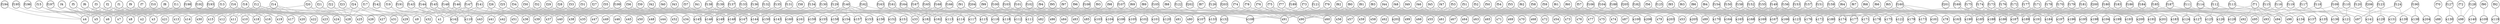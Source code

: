 graph Ammonia {
// Steady State ammonia process
node[shape=circle,fixedsize=1]
edge[color="gray", style="setlinewidth(2)"]

f1--x2	f1--x3	f1--x4	f1--x5	f1--x6	f1--x7	f1--x8	f1--x10	
f2--x2	f2--x3	f2--x4	f2--x5	f2--x6	f2--x7	f2--x8	f2--x11	
f3--x2	f3--x3	f3--x4	f3--x5	f3--x6	f3--x7	f3--x8	f3--x12	
f4--x2	f4--x3	f4--x4	f4--x5	f4--x6	f4--x7	f4--x8	f4--x13	
f5--x2	f5--x3	f5--x4	f5--x5	f5--x6	f5--x7	f5--x8	f5--x14	
f6--x2	f6--x3	f6--x4	f6--x5	f6--x6	f6--x7	f6--x8	f6--x15	
f7--x2	f7--x3	f7--x4	f7--x5	f7--x6	f7--x7	f7--x8	f7--x16	
f8--x2	f8--x3	f8--x4	f8--x5	f8--x6	f8--x7	f8--x8	f8--x17	
f9--x2	f9--x3	f9--x4	f9--x5	f9--x6	f9--x7	f9--x8	f9--x18	
f10--x2	f10--x3	f10--x4	f10--x5	f10--x6	f10--x7	f10--x8	f10--x19	
f11--x2	f11--x3	f11--x4	f11--x5	f11--x6	f11--x7	f11--x8	f11--x20	
f12--x2	f12--x3	f12--x9	f12--x10	f12--x11	f12--x12	f12--x13	f12--x14	f12--x15	f12--x16	f12--x17	f12--x18	f12--x19	f12--x20	
f13--x2	f13--x3	f13--x11	f13--x12	f13--x13	f13--x14	f13--x15	f13--x21	
f14--x2	f14--x3	f14--x16	f14--x17	f14--x18	f14--x19	f14--x20	f14--x22	
f15--x4	f15--x5	f15--x6	f15--x7	f15--x8	f15--x28	
f16--x2	f16--x3	f16--x10	f16--x11	f16--x12	f16--x13	f16--x14	f16--x15	f16--x16	f16--x17	f16--x18	f16--x19	f16--x20	f16--x30	
f17--x1	f17--x28	f17--x31	
f18--x2	f18--x3	f18--x10	f18--x11	f18--x12	f18--x13	f18--x14	f18--x15	f18--x16	f18--x17	f18--x18	f18--x19	f18--x20	f18--x29	
f19--x1	f19--x29	f19--x32	
f20--x4	f20--x23	f20--x28	
f21--x5	f21--x24	f21--x28	
f22--x6	f22--x25	f22--x28	
f23--x7	f23--x26	f23--x28	
f24--x8	f24--x27	f24--x28	
f25--x35	f25--x36	f25--x37	f25--x38	f25--x39	f25--x40	f25--x41	f25--x42	
f26--x35	f26--x36	f26--x37	f26--x38	f26--x39	f26--x40	f26--x41	f26--x43	
f27--x35	f27--x36	f27--x37	f27--x38	f27--x39	f27--x40	f27--x41	f27--x44	
f28--x35	f28--x36	f28--x37	f28--x38	f28--x39	f28--x40	f28--x41	f28--x45	
f29--x35	f29--x36	f29--x37	f29--x38	f29--x39	f29--x40	f29--x41	f29--x46	
f30--x35	f30--x36	f30--x37	f30--x38	f30--x39	f30--x40	f30--x41	f30--x47	
f31--x35	f31--x36	f31--x37	f31--x38	f31--x39	f31--x40	f31--x41	f31--x48	
f32--x35	f32--x36	f32--x37	f32--x38	f32--x39	f32--x40	f32--x41	f32--x49	
f33--x35	f33--x36	f33--x37	f33--x38	f33--x39	f33--x40	f33--x41	f33--x50	
f34--x35	f34--x36	f34--x37	f34--x38	f34--x39	f34--x40	f34--x41	f34--x51	
f35--x35	f35--x36	f35--x37	f35--x38	f35--x39	f35--x40	f35--x41	f35--x52	
f36--x34	f36--x35	f36--x41	f36--x42	f36--x43	f36--x44	f36--x45	f36--x46	f36--x47	f36--x48	f36--x49	f36--x50	f36--x51	f36--x52	
f37--x34	f37--x35	f37--x36	f37--x37	f37--x38	f37--x39	f37--x40	f37--x143	f37--x144	f37--x145	f37--x146	f37--x147	f37--x148	f37--x149	
f38--x33	f38--x142	
f39--x36	f39--x145	
f40--x37	f40--x146	
f41--x38	f41--x147	
f42--x39	f42--x148	
f43--x40	f43--x149	
f44--x55	f44--x56	f44--x57	f44--x58	f44--x59	f44--x60	f44--x61	f44--x62	
f45--x55	f45--x56	f45--x57	f45--x58	f45--x59	f45--x60	f45--x61	f45--x63	
f46--x55	f46--x56	f46--x57	f46--x58	f46--x59	f46--x60	f46--x61	f46--x64	
f47--x55	f47--x56	f47--x57	f47--x58	f47--x59	f47--x60	f47--x61	f47--x65	
f48--x55	f48--x56	f48--x57	f48--x58	f48--x59	f48--x60	f48--x61	f48--x66	
f49--x55	f49--x56	f49--x57	f49--x58	f49--x59	f49--x60	f49--x61	f49--x67	
f50--x55	f50--x56	f50--x57	f50--x58	f50--x59	f50--x60	f50--x61	f50--x68	
f51--x55	f51--x56	f51--x57	f51--x58	f51--x59	f51--x60	f51--x61	f51--x69	
f52--x55	f52--x56	f52--x57	f52--x58	f52--x59	f52--x60	f52--x61	f52--x70	
f53--x55	f53--x56	f53--x57	f53--x58	f53--x59	f53--x60	f53--x61	f53--x71	
f54--x55	f54--x56	f54--x57	f54--x58	f54--x59	f54--x60	f54--x61	f54--x72	
f55--x54	f55--x55	f55--x61	f55--x62	f55--x63	f55--x64	f55--x65	f55--x66	f55--x67	f55--x68	f55--x69	f55--x70	f55--x71	f55--x72	
f56--x53	f56--x61	f56--x162	f56--x170	
f57--x53	f57--x73	f57--x74	f57--x75	f57--x76	f57--x77	f57--x162	
f58--x56	f58--x73	f58--x74	f58--x75	f58--x76	f58--x77	
f59--x57	f59--x73	f59--x74	f59--x75	f59--x76	f59--x77	
f60--x58	f60--x73	f60--x74	f60--x75	f60--x76	f60--x77	
f61--x59	f61--x73	f61--x74	f61--x75	f61--x76	f61--x77	
f62--x60	f62--x73	f62--x74	f62--x75	f62--x76	f62--x77	
f63--x55	f63--x164	
f64--x73	f64--x78	f64--x165	f64--x166	
f65--x74	f65--x78	f65--x166	
f66--x75	f66--x78	f66--x166	f66--x167	
f67--x76	f67--x78	f67--x166	f67--x168	
f68--x77	f68--x78	f68--x166	f68--x169	
f69--x80	f69--x81	f69--x82	f69--x83	f69--x84	f69--x85	f69--x86	f69--x87	
f70--x88	
f71--x90	f71--x91	f71--x92	f71--x93	f71--x94	f71--x95	f71--x96	f71--x97	
f72--x98	
f73--x56	f73--x57	f73--x58	f73--x59	f73--x60	f73--x90	f73--x91	f73--x99	
f74--x56	f74--x57	f74--x58	f74--x59	f74--x60	f74--x82	f74--x90	f74--x91	
f75--x56	f75--x57	f75--x58	f75--x59	f75--x60	f75--x83	f75--x90	f75--x91	
f76--x56	f76--x57	f76--x58	f76--x59	f76--x60	f76--x84	f76--x90	f76--x91	
f77--x56	f77--x57	f77--x58	f77--x59	f77--x60	f77--x85	f77--x90	f77--x91	
f78--x56	f78--x57	f78--x58	f78--x59	f78--x60	f78--x86	f78--x90	f78--x91	
f79--x56	f79--x57	f79--x58	f79--x59	f79--x60	f79--x90	f79--x91	f79--x92	
f80--x56	f80--x57	f80--x58	f80--x59	f80--x60	f80--x90	f80--x91	f80--x93	
f81--x56	f81--x57	f81--x58	f81--x59	f81--x60	f81--x90	f81--x91	f81--x94	
f82--x56	f82--x57	f82--x58	f82--x59	f82--x60	f82--x90	f82--x91	f82--x95	
f83--x56	f83--x57	f83--x58	f83--x59	f83--x60	f83--x90	f83--x91	f83--x96	
f84--x53	f84--x79	f84--x89	
f85--x53	f85--x89	f85--x99	
f86--x53	f86--x61	f86--x79	f86--x87	f86--x89	f86--x97	f86--x205	
f87--x80	f87--x90	
f88--x81	f88--x91	
f89--x101	f89--x102	f89--x103	f89--x104	f89--x105	f89--x106	f89--x107	f89--x108	
f90--x109	
f91--x111	f91--x112	f91--x113	f91--x114	f91--x115	f91--x116	f91--x117	f91--x118	
f92--x119	
f93--x82	f93--x83	f93--x84	f93--x85	f93--x86	f93--x111	f93--x112	f93--x120	
f94--x82	f94--x83	f94--x84	f94--x85	f94--x86	f94--x103	f94--x111	f94--x112	
f95--x82	f95--x83	f95--x84	f95--x85	f95--x86	f95--x104	f95--x111	f95--x112	
f96--x82	f96--x83	f96--x84	f96--x85	f96--x86	f96--x105	f96--x111	f96--x112	
f97--x82	f97--x83	f97--x84	f97--x85	f97--x86	f97--x106	f97--x111	f97--x112	
f98--x82	f98--x83	f98--x84	f98--x85	f98--x86	f98--x107	f98--x111	f98--x112	
f99--x82	f99--x83	f99--x84	f99--x85	f99--x86	f99--x111	f99--x112	f99--x113	
f100--x82	f100--x83	f100--x84	f100--x85	f100--x86	f100--x111	f100--x112	f100--x114	
f101--x82	f101--x83	f101--x84	f101--x85	f101--x86	f101--x111	f101--x112	f101--x115	
f102--x82	f102--x83	f102--x84	f102--x85	f102--x86	f102--x111	f102--x112	f102--x116	
f103--x82	f103--x83	f103--x84	f103--x85	f103--x86	f103--x111	f103--x112	f103--x117	
f104--x79	f104--x100	f104--x110	
f105--x79	f105--x110	f105--x120	
f106--x79	f106--x87	f106--x100	f106--x108	f106--x110	f106--x118	f106--x206	
f107--x101	f107--x111	
f108--x102	f108--x112	
f109--x89	f109--x121	f109--x141	
f110--x89	f110--x121	f110--x131	
f111--x92	f111--x124	
f112--x93	f112--x125	
f113--x94	f113--x126	
f114--x95	f114--x127	
f115--x96	f115--x128	
f116--x92	f116--x134	
f117--x93	f117--x135	
f118--x94	f118--x136	
f119--x95	f119--x137	
f120--x96	f120--x138	
f121--x91	f121--x123	
f122--x91	f122--x133	
f123--x97	f123--x129	
f124--x97	f124--x139	
f125--x90	f125--x122	
f126--x90	f126--x132	
f127--x98	f127--x130	
f128--x98	f128--x140	
f129--x144	f129--x145	f129--x146	f129--x147	f129--x148	f129--x149	f129--x150	f129--x151	
f130--x144	f130--x145	f130--x146	f130--x147	f130--x148	f130--x149	f130--x150	f130--x152	
f131--x144	f131--x145	f131--x146	f131--x147	f131--x148	f131--x149	f131--x150	f131--x153	
f132--x144	f132--x145	f132--x146	f132--x147	f132--x148	f132--x149	f132--x150	f132--x154	
f133--x144	f133--x145	f133--x146	f133--x147	f133--x148	f133--x149	f133--x150	f133--x155	
f134--x144	f134--x145	f134--x146	f134--x147	f134--x148	f134--x149	f134--x150	f134--x156	
f135--x144	f135--x145	f135--x146	f135--x147	f135--x148	f135--x149	f135--x150	f135--x157	
f136--x144	f136--x145	f136--x146	f136--x147	f136--x148	f136--x149	f136--x150	f136--x158	
f137--x144	f137--x145	f137--x146	f137--x147	f137--x148	f137--x149	f137--x150	f137--x159	
f138--x144	f138--x145	f138--x146	f138--x147	f138--x148	f138--x149	f138--x150	f138--x160	
f139--x144	f139--x145	f139--x146	f139--x147	f139--x148	f139--x149	f139--x150	f139--x161	
f140--x143	f140--x144	f140--x150	f140--x151	f140--x152	f140--x153	f140--x154	f140--x155	f140--x156	f140--x157	f140--x158	f140--x159	f140--x160	f140--x161	
f141--x1	f141--x9	f141--x110	f141--x118	f141--x142	f141--x150	
f142--x3	f142--x144	
f143--x1	f143--x110	f143--x142	
f144--x1	f144--x4	f144--x110	f144--x113	f144--x142	f144--x145	
f145--x1	f145--x5	f145--x110	f145--x114	f145--x142	f145--x146	
f146--x1	f146--x6	f146--x110	f146--x115	f146--x142	f146--x147	
f147--x1	f147--x7	f147--x110	f147--x116	f147--x142	f147--x148	
f148--x1	f148--x8	f148--x110	f148--x117	f148--x142	f148--x149	
f149--x164	f149--x165	f149--x166	f149--x167	f149--x168	f149--x169	f149--x170	f149--x171	
f150--x164	f150--x165	f150--x166	f150--x167	f150--x168	f150--x169	f150--x170	f150--x172	
f151--x164	f151--x165	f151--x166	f151--x167	f151--x168	f151--x169	f151--x170	f151--x173	
f152--x164	f152--x165	f152--x166	f152--x167	f152--x168	f152--x169	f152--x170	f152--x174	
f153--x164	f153--x165	f153--x166	f153--x167	f153--x168	f153--x169	f153--x170	f153--x175	
f154--x164	f154--x165	f154--x166	f154--x167	f154--x168	f154--x169	f154--x170	f154--x176	
f155--x164	f155--x165	f155--x166	f155--x167	f155--x168	f155--x169	f155--x170	f155--x177	
f156--x164	f156--x165	f156--x166	f156--x167	f156--x168	f156--x169	f156--x170	f156--x178	
f157--x164	f157--x165	f157--x166	f157--x167	f157--x168	f157--x169	f157--x170	f157--x179	
f158--x164	f158--x165	f158--x166	f158--x167	f158--x168	f158--x169	f158--x170	f158--x180	
f159--x164	f159--x165	f159--x166	f159--x167	f159--x168	f159--x169	f159--x170	f159--x181	
f160--x163	f160--x164	f160--x170	f160--x171	f160--x172	f160--x173	f160--x174	f160--x175	f160--x176	f160--x177	f160--x178	f160--x179	f160--x180	f160--x181	
f161--x33	f161--x41	f161--x162	f161--x170	f161--x182	f161--x190	
f162--x35	f162--x164	
f163--x33	f163--x162	f163--x182	
f164--x33	f164--x36	f164--x162	f164--x165	f164--x182	f164--x185	
f165--x33	f165--x37	f165--x162	f165--x166	f165--x182	f165--x186	
f166--x33	f166--x38	f166--x162	f166--x167	f166--x182	f166--x187	
f167--x33	f167--x39	f167--x162	f167--x168	f167--x182	f167--x188	
f168--x33	f168--x40	f168--x162	f168--x169	f168--x182	f168--x189	
f169--x184	f169--x185	f169--x186	f169--x187	f169--x188	f169--x189	f169--x190	f169--x191	
f170--x184	f170--x185	f170--x186	f170--x187	f170--x188	f170--x189	f170--x190	f170--x192	
f171--x184	f171--x185	f171--x186	f171--x187	f171--x188	f171--x189	f171--x190	f171--x193	
f172--x184	f172--x185	f172--x186	f172--x187	f172--x188	f172--x189	f172--x190	f172--x194	
f173--x184	f173--x185	f173--x186	f173--x187	f173--x188	f173--x189	f173--x190	f173--x195	
f174--x184	f174--x185	f174--x186	f174--x187	f174--x188	f174--x189	f174--x190	f174--x196	
f175--x184	f175--x185	f175--x186	f175--x187	f175--x188	f175--x189	f175--x190	f175--x197	
f176--x184	f176--x185	f176--x186	f176--x187	f176--x188	f176--x189	f176--x190	f176--x198	
f177--x184	f177--x185	f177--x186	f177--x187	f177--x188	f177--x189	f177--x190	f177--x199	
f178--x184	f178--x185	f178--x186	f178--x187	f178--x188	f178--x189	f178--x190	f178--x200	
f179--x184	f179--x185	f179--x186	f179--x187	f179--x188	f179--x189	f179--x190	f179--x201	
f180--x183	f180--x184	f180--x190	f180--x191	f180--x192	f180--x193	f180--x194	f180--x195	f180--x196	f180--x197	f180--x198	f180--x199	f180--x200	f180--x201	
f181--x122	f181--x123	f181--x124	f181--x125	f181--x126	f181--x127	f181--x128	f181--x183	f181--x184	f181--x185	f181--x186	f181--x187	f181--x188	f181--x189	
f182--x121	f182--x182	
f183--x124	f183--x185	
f184--x125	f184--x186	
f185--x126	f185--x187	
f186--x127	f186--x188	
f187--x128	f187--x189	
f188--x100	f188--x202	f188--x203	
f189--x107	f189--x202	
f190--x131	f190--x138	f190--x204	

/*
191:FEED.Outlet.F.=2000*'lbmol/h'
192:FEED.Outlet.T.=27+273.15*'K'
193:FEED.Outlet.P.=10*'atm'
194:FEED.Outlet.z.(1)=0.74
195:FEED.Outlet.z.(2)=0.24
196:FEED.Outlet.z.(3)=0.01
197:FEED.Outlet.z.(4)=0.01
198:FEED.Outlet.z.(5)=0
199:C101.Outlet.P.=200*'atm'
200:C102.Outlet.P.=200*'atm'
201:R101.X.=0.4
202:F101.OutletV.P.=199*'atm'
203:F101.OutletV.T.=-34+273.15*'K'
204:F102.OutletV.P.=10*'atm'
205:F102.Q.=0*'kJ/h'
206:S101.frac.=0.78
*/

f191--x1	
f192--x2	
f193--x3	
f194--x4	
f195--x5	
f196--x6	
f197--x7	
f198--x8	
f199--x35	
f200--x184	
f201--x78	
f202--x91	
f203--x90	
f204--x112	
f205--x206	
f206--x141
}
